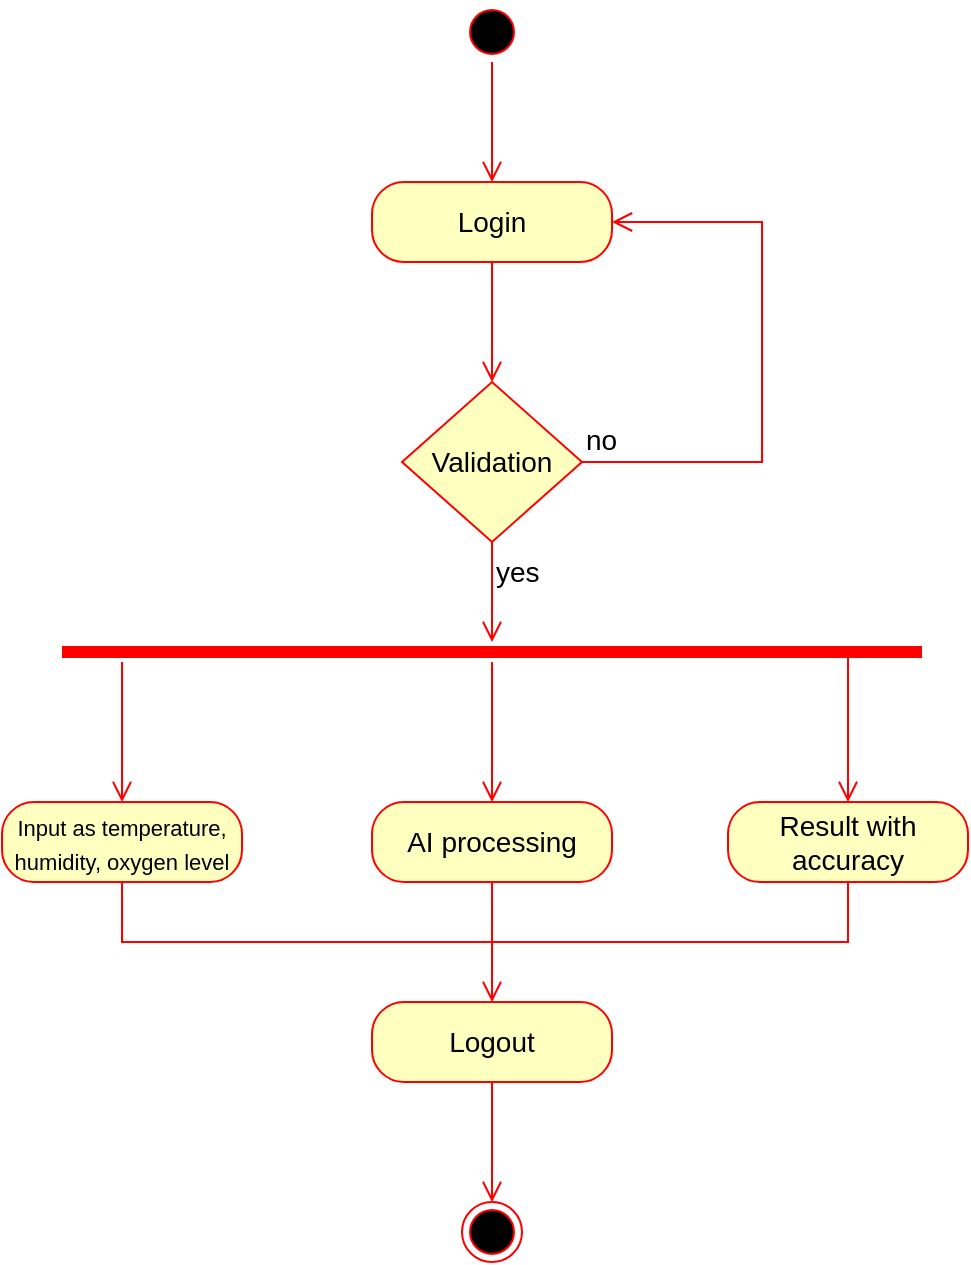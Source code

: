 <mxfile version="21.2.8" type="device">
  <diagram name="Page-1" id="q6z_O2nWbAk033oEopbD">
    <mxGraphModel dx="1036" dy="654" grid="1" gridSize="10" guides="1" tooltips="1" connect="1" arrows="1" fold="1" page="1" pageScale="1" pageWidth="850" pageHeight="1100" math="0" shadow="0">
      <root>
        <mxCell id="0" />
        <mxCell id="1" parent="0" />
        <mxCell id="FF4wIfpkBZzVMP9zXwOw-3" value="" style="ellipse;html=1;shape=startState;fillColor=#000000;strokeColor=#ff0000;fontSize=14;" vertex="1" parent="1">
          <mxGeometry x="410" y="160" width="30" height="30" as="geometry" />
        </mxCell>
        <mxCell id="FF4wIfpkBZzVMP9zXwOw-4" value="" style="edgeStyle=orthogonalEdgeStyle;html=1;verticalAlign=bottom;endArrow=open;endSize=8;strokeColor=#ff0000;rounded=0;fontSize=14;" edge="1" parent="1" source="FF4wIfpkBZzVMP9zXwOw-3">
          <mxGeometry relative="1" as="geometry">
            <mxPoint x="425" y="250" as="targetPoint" />
          </mxGeometry>
        </mxCell>
        <mxCell id="FF4wIfpkBZzVMP9zXwOw-5" value="Login" style="rounded=1;whiteSpace=wrap;html=1;arcSize=40;fontColor=#000000;fillColor=#ffffc0;strokeColor=#ff0000;fontSize=14;" vertex="1" parent="1">
          <mxGeometry x="365" y="250" width="120" height="40" as="geometry" />
        </mxCell>
        <mxCell id="FF4wIfpkBZzVMP9zXwOw-6" value="" style="edgeStyle=orthogonalEdgeStyle;html=1;verticalAlign=bottom;endArrow=open;endSize=8;strokeColor=#ff0000;rounded=0;fontSize=14;" edge="1" parent="1" source="FF4wIfpkBZzVMP9zXwOw-5">
          <mxGeometry relative="1" as="geometry">
            <mxPoint x="425" y="350" as="targetPoint" />
          </mxGeometry>
        </mxCell>
        <mxCell id="FF4wIfpkBZzVMP9zXwOw-7" value="Validation" style="rhombus;whiteSpace=wrap;html=1;fillColor=#ffffc0;strokeColor=#ff0000;fontSize=14;" vertex="1" parent="1">
          <mxGeometry x="380" y="350" width="90" height="80" as="geometry" />
        </mxCell>
        <mxCell id="FF4wIfpkBZzVMP9zXwOw-8" value="no" style="edgeStyle=orthogonalEdgeStyle;html=1;align=left;verticalAlign=bottom;endArrow=open;endSize=8;strokeColor=#ff0000;rounded=0;fontSize=14;entryX=1;entryY=0.5;entryDx=0;entryDy=0;" edge="1" parent="1" source="FF4wIfpkBZzVMP9zXwOw-7" target="FF4wIfpkBZzVMP9zXwOw-5">
          <mxGeometry x="-1" relative="1" as="geometry">
            <mxPoint x="560" y="370" as="targetPoint" />
            <Array as="points">
              <mxPoint x="560" y="390" />
              <mxPoint x="560" y="270" />
            </Array>
          </mxGeometry>
        </mxCell>
        <mxCell id="FF4wIfpkBZzVMP9zXwOw-9" value="yes" style="edgeStyle=orthogonalEdgeStyle;html=1;align=left;verticalAlign=top;endArrow=open;endSize=8;strokeColor=#ff0000;rounded=0;fontSize=14;" edge="1" parent="1" source="FF4wIfpkBZzVMP9zXwOw-7">
          <mxGeometry x="-1" relative="1" as="geometry">
            <mxPoint x="425" y="480" as="targetPoint" />
          </mxGeometry>
        </mxCell>
        <mxCell id="FF4wIfpkBZzVMP9zXwOw-10" value="" style="shape=line;html=1;strokeWidth=6;strokeColor=#ff0000;fontSize=14;" vertex="1" parent="1">
          <mxGeometry x="210" y="480" width="430" height="10" as="geometry" />
        </mxCell>
        <mxCell id="FF4wIfpkBZzVMP9zXwOw-11" value="" style="edgeStyle=orthogonalEdgeStyle;html=1;verticalAlign=bottom;endArrow=open;endSize=8;strokeColor=#ff0000;rounded=0;fontSize=14;" edge="1" parent="1" source="FF4wIfpkBZzVMP9zXwOw-10">
          <mxGeometry relative="1" as="geometry">
            <mxPoint x="240" y="560" as="targetPoint" />
            <Array as="points">
              <mxPoint x="240" y="560" />
            </Array>
          </mxGeometry>
        </mxCell>
        <mxCell id="FF4wIfpkBZzVMP9zXwOw-12" value="" style="edgeStyle=orthogonalEdgeStyle;html=1;verticalAlign=bottom;endArrow=open;endSize=8;strokeColor=#ff0000;rounded=0;fontSize=14;" edge="1" parent="1" target="FF4wIfpkBZzVMP9zXwOw-13">
          <mxGeometry relative="1" as="geometry">
            <mxPoint x="603" y="560" as="targetPoint" />
            <mxPoint x="603" y="485" as="sourcePoint" />
            <Array as="points">
              <mxPoint x="603" y="530" />
              <mxPoint x="603" y="530" />
            </Array>
          </mxGeometry>
        </mxCell>
        <mxCell id="FF4wIfpkBZzVMP9zXwOw-13" value="Result with accuracy" style="rounded=1;whiteSpace=wrap;html=1;arcSize=40;fontColor=#000000;fillColor=#ffffc0;strokeColor=#ff0000;fontSize=14;" vertex="1" parent="1">
          <mxGeometry x="543" y="560" width="120" height="40" as="geometry" />
        </mxCell>
        <mxCell id="FF4wIfpkBZzVMP9zXwOw-14" value="&lt;font style=&quot;font-size: 11px;&quot;&gt;Input as temperature, humidity, oxygen level&lt;/font&gt;" style="rounded=1;whiteSpace=wrap;html=1;arcSize=40;fontColor=#000000;fillColor=#ffffc0;strokeColor=#ff0000;fontSize=14;" vertex="1" parent="1">
          <mxGeometry x="180" y="560" width="120" height="40" as="geometry" />
        </mxCell>
        <mxCell id="FF4wIfpkBZzVMP9zXwOw-15" value="" style="edgeStyle=orthogonalEdgeStyle;html=1;verticalAlign=bottom;endArrow=open;endSize=8;strokeColor=#ff0000;rounded=0;fontSize=14;" edge="1" parent="1" source="FF4wIfpkBZzVMP9zXwOw-10">
          <mxGeometry relative="1" as="geometry">
            <mxPoint x="425" y="560" as="targetPoint" />
            <mxPoint x="260" y="510" as="sourcePoint" />
            <Array as="points" />
          </mxGeometry>
        </mxCell>
        <mxCell id="FF4wIfpkBZzVMP9zXwOw-16" value="AI processing" style="rounded=1;whiteSpace=wrap;html=1;arcSize=40;fontColor=#000000;fillColor=#ffffc0;strokeColor=#ff0000;fontSize=14;" vertex="1" parent="1">
          <mxGeometry x="365" y="560" width="120" height="40" as="geometry" />
        </mxCell>
        <mxCell id="FF4wIfpkBZzVMP9zXwOw-17" value="" style="edgeStyle=orthogonalEdgeStyle;html=1;verticalAlign=bottom;endArrow=open;endSize=8;strokeColor=#ff0000;rounded=0;fontSize=14;" edge="1" parent="1" source="FF4wIfpkBZzVMP9zXwOw-16">
          <mxGeometry relative="1" as="geometry">
            <mxPoint x="425" y="660" as="targetPoint" />
          </mxGeometry>
        </mxCell>
        <mxCell id="FF4wIfpkBZzVMP9zXwOw-18" value="Logout" style="rounded=1;whiteSpace=wrap;html=1;arcSize=40;fontColor=#000000;fillColor=#ffffc0;strokeColor=#ff0000;fontSize=14;" vertex="1" parent="1">
          <mxGeometry x="365" y="660" width="120" height="40" as="geometry" />
        </mxCell>
        <mxCell id="FF4wIfpkBZzVMP9zXwOw-19" value="" style="edgeStyle=orthogonalEdgeStyle;html=1;verticalAlign=bottom;endArrow=open;endSize=8;strokeColor=#ff0000;rounded=0;fontSize=14;" edge="1" parent="1" source="FF4wIfpkBZzVMP9zXwOw-18">
          <mxGeometry relative="1" as="geometry">
            <mxPoint x="425" y="760" as="targetPoint" />
          </mxGeometry>
        </mxCell>
        <mxCell id="FF4wIfpkBZzVMP9zXwOw-20" value="" style="ellipse;html=1;shape=endState;fillColor=#000000;strokeColor=#ff0000;fontSize=14;" vertex="1" parent="1">
          <mxGeometry x="410" y="760" width="30" height="30" as="geometry" />
        </mxCell>
        <mxCell id="FF4wIfpkBZzVMP9zXwOw-21" value="" style="endArrow=none;html=1;rounded=0;fontSize=14;fillColor=#f8cecc;strokeColor=#ff0000;exitX=0.5;exitY=1;exitDx=0;exitDy=0;" edge="1" parent="1" source="FF4wIfpkBZzVMP9zXwOw-14">
          <mxGeometry width="50" height="50" relative="1" as="geometry">
            <mxPoint x="245" y="600" as="sourcePoint" />
            <mxPoint x="425" y="630" as="targetPoint" />
            <Array as="points">
              <mxPoint x="240" y="630" />
            </Array>
          </mxGeometry>
        </mxCell>
        <mxCell id="FF4wIfpkBZzVMP9zXwOw-22" value="" style="endArrow=none;html=1;rounded=0;fontSize=14;fillColor=#f8cecc;strokeColor=#ff0000;exitX=0.5;exitY=1;exitDx=0;exitDy=0;" edge="1" parent="1" source="FF4wIfpkBZzVMP9zXwOw-13">
          <mxGeometry width="50" height="50" relative="1" as="geometry">
            <mxPoint x="250" y="610" as="sourcePoint" />
            <mxPoint x="420" y="630" as="targetPoint" />
            <Array as="points">
              <mxPoint x="603" y="630" />
            </Array>
          </mxGeometry>
        </mxCell>
      </root>
    </mxGraphModel>
  </diagram>
</mxfile>
